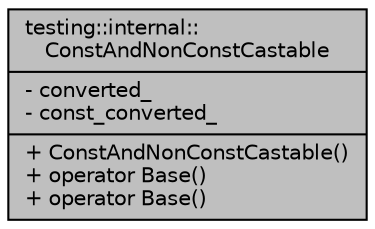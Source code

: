 digraph "testing::internal::ConstAndNonConstCastable"
{
  edge [fontname="Helvetica",fontsize="10",labelfontname="Helvetica",labelfontsize="10"];
  node [fontname="Helvetica",fontsize="10",shape=record];
  Node1 [label="{testing::internal::\lConstAndNonConstCastable\n|- converted_\l- const_converted_\l|+ ConstAndNonConstCastable()\l+ operator Base()\l+ operator Base()\l}",height=0.2,width=0.4,color="black", fillcolor="grey75", style="filled", fontcolor="black"];
}
